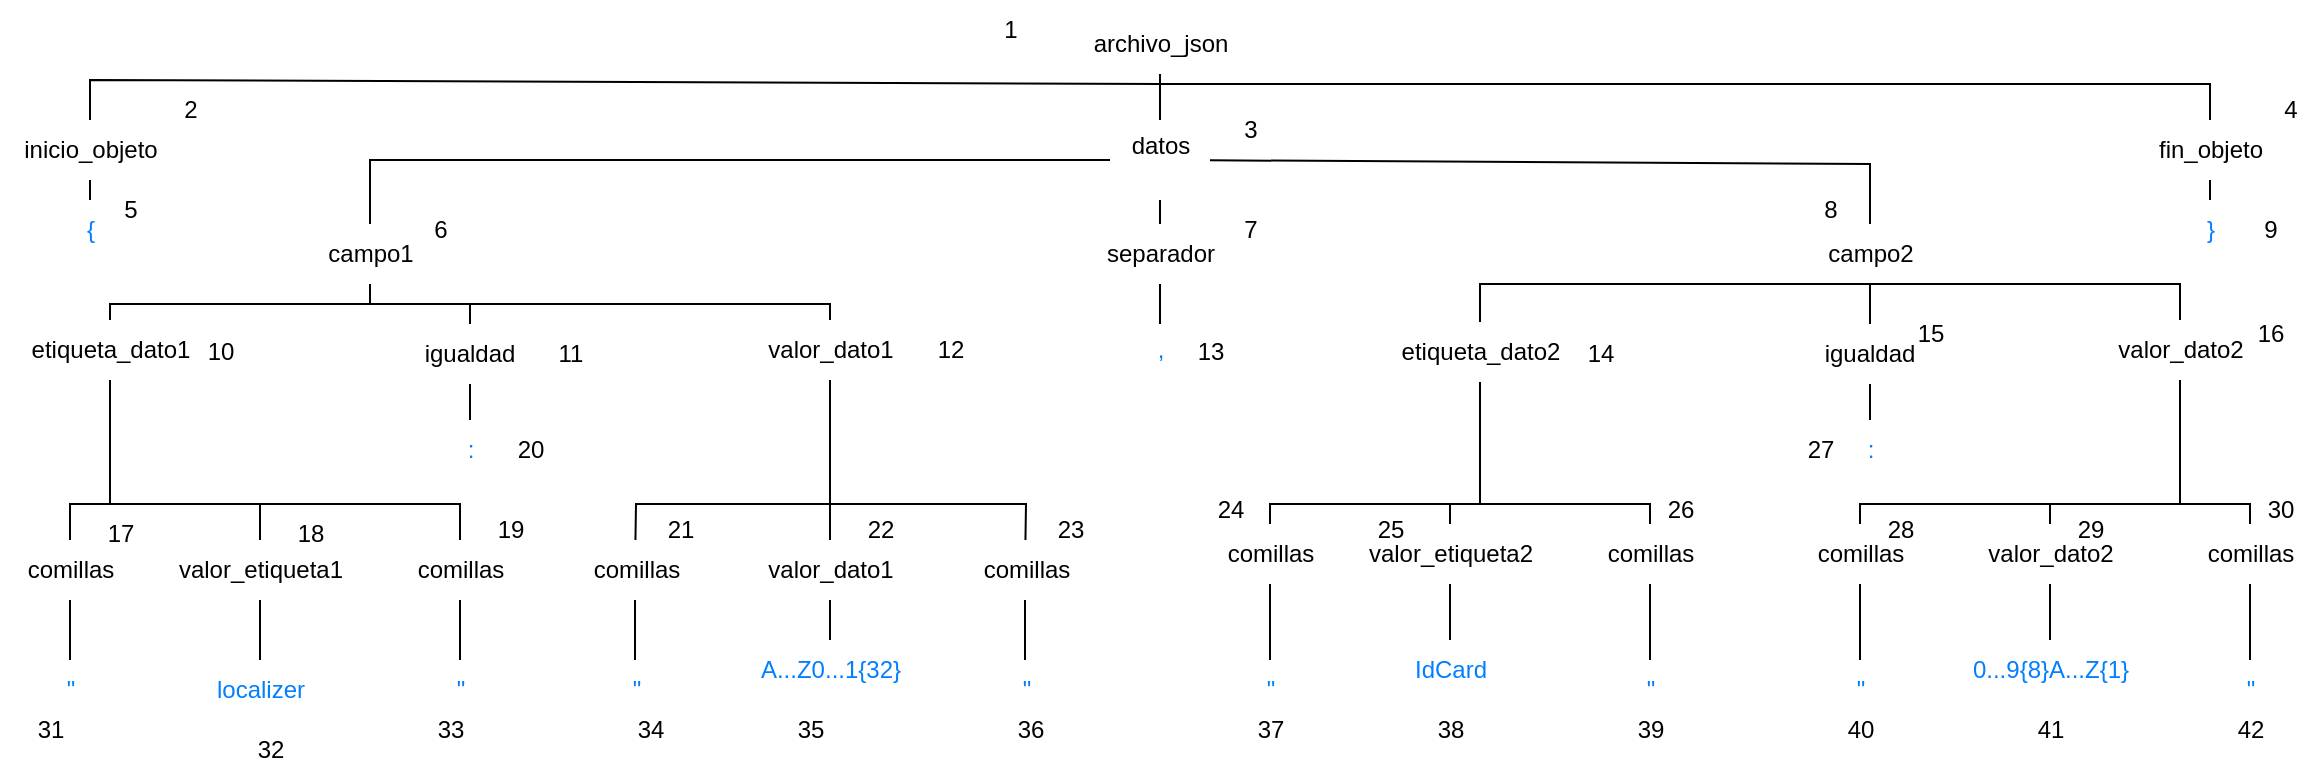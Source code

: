 <mxfile version="24.2.1" type="device">
  <diagram id="lB_gaPHrdzuzTB2c2gHm" name="Página-1">
    <mxGraphModel dx="1301" dy="571" grid="1" gridSize="10" guides="1" tooltips="1" connect="1" arrows="1" fold="1" page="1" pageScale="1" pageWidth="1169" pageHeight="827" math="0" shadow="0">
      <root>
        <mxCell id="0" />
        <mxCell id="1" parent="0" />
        <mxCell id="q-Jmz6Y3Csw-cmWrr6Wz-1" value="&lt;div&gt;archivo_json&lt;/div&gt;" style="text;html=1;align=center;verticalAlign=middle;resizable=0;points=[];autosize=1;strokeColor=none;fillColor=none;" parent="1" vertex="1">
          <mxGeometry x="540" y="25" width="90" height="30" as="geometry" />
        </mxCell>
        <mxCell id="q-Jmz6Y3Csw-cmWrr6Wz-2" value="inicio_objeto" style="text;html=1;align=center;verticalAlign=middle;resizable=0;points=[];autosize=1;strokeColor=none;fillColor=none;" parent="1" vertex="1">
          <mxGeometry x="5" y="78" width="90" height="30" as="geometry" />
        </mxCell>
        <mxCell id="q-Jmz6Y3Csw-cmWrr6Wz-3" value="datos&lt;div&gt;&lt;br/&gt;&lt;/div&gt;" style="text;html=1;align=center;verticalAlign=middle;resizable=0;points=[];autosize=1;strokeColor=none;fillColor=none;" parent="1" vertex="1">
          <mxGeometry x="560" y="78" width="50" height="40" as="geometry" />
        </mxCell>
        <mxCell id="q-Jmz6Y3Csw-cmWrr6Wz-4" value="fin_objeto" style="text;html=1;align=center;verticalAlign=middle;resizable=0;points=[];autosize=1;strokeColor=none;fillColor=none;" parent="1" vertex="1">
          <mxGeometry x="1070" y="78" width="80" height="30" as="geometry" />
        </mxCell>
        <mxCell id="q-Jmz6Y3Csw-cmWrr6Wz-5" value="" style="endArrow=none;html=1;rounded=0;" parent="1" source="q-Jmz6Y3Csw-cmWrr6Wz-1" target="q-Jmz6Y3Csw-cmWrr6Wz-2" edge="1">
          <mxGeometry width="50" height="50" relative="1" as="geometry">
            <mxPoint x="390" y="350" as="sourcePoint" />
            <mxPoint x="440" y="300" as="targetPoint" />
            <Array as="points">
              <mxPoint x="585" y="60" />
              <mxPoint x="50" y="58" />
            </Array>
          </mxGeometry>
        </mxCell>
        <mxCell id="q-Jmz6Y3Csw-cmWrr6Wz-6" value="" style="endArrow=none;html=1;rounded=0;" parent="1" source="q-Jmz6Y3Csw-cmWrr6Wz-3" target="q-Jmz6Y3Csw-cmWrr6Wz-1" edge="1">
          <mxGeometry width="50" height="50" relative="1" as="geometry">
            <mxPoint x="390" y="350" as="sourcePoint" />
            <mxPoint x="440" y="300" as="targetPoint" />
          </mxGeometry>
        </mxCell>
        <mxCell id="q-Jmz6Y3Csw-cmWrr6Wz-7" value="" style="endArrow=none;html=1;rounded=0;" parent="1" source="q-Jmz6Y3Csw-cmWrr6Wz-1" target="q-Jmz6Y3Csw-cmWrr6Wz-4" edge="1">
          <mxGeometry width="50" height="50" relative="1" as="geometry">
            <mxPoint x="390" y="350" as="sourcePoint" />
            <mxPoint x="440" y="300" as="targetPoint" />
            <Array as="points">
              <mxPoint x="585" y="60" />
              <mxPoint x="1110" y="60" />
            </Array>
          </mxGeometry>
        </mxCell>
        <mxCell id="q-Jmz6Y3Csw-cmWrr6Wz-8" value="&lt;font color=&quot;#007fff&quot;&gt;{&lt;/font&gt;" style="text;html=1;align=center;verticalAlign=middle;resizable=0;points=[];autosize=1;strokeColor=none;fillColor=none;" parent="1" vertex="1">
          <mxGeometry x="35" y="118" width="30" height="30" as="geometry" />
        </mxCell>
        <mxCell id="q-Jmz6Y3Csw-cmWrr6Wz-9" value="&lt;font color=&quot;#007fff&quot;&gt;}&lt;/font&gt;" style="text;html=1;align=center;verticalAlign=middle;resizable=0;points=[];autosize=1;strokeColor=none;fillColor=none;" parent="1" vertex="1">
          <mxGeometry x="1095" y="118" width="30" height="30" as="geometry" />
        </mxCell>
        <mxCell id="q-Jmz6Y3Csw-cmWrr6Wz-10" value="" style="endArrow=none;html=1;rounded=0;" parent="1" source="q-Jmz6Y3Csw-cmWrr6Wz-2" target="q-Jmz6Y3Csw-cmWrr6Wz-8" edge="1">
          <mxGeometry width="50" height="50" relative="1" as="geometry">
            <mxPoint x="390" y="350" as="sourcePoint" />
            <mxPoint x="440" y="300" as="targetPoint" />
          </mxGeometry>
        </mxCell>
        <mxCell id="q-Jmz6Y3Csw-cmWrr6Wz-11" value="" style="endArrow=none;html=1;rounded=0;" parent="1" source="q-Jmz6Y3Csw-cmWrr6Wz-9" target="q-Jmz6Y3Csw-cmWrr6Wz-4" edge="1">
          <mxGeometry width="50" height="50" relative="1" as="geometry">
            <mxPoint x="390" y="350" as="sourcePoint" />
            <mxPoint x="440" y="300" as="targetPoint" />
          </mxGeometry>
        </mxCell>
        <mxCell id="q-Jmz6Y3Csw-cmWrr6Wz-12" value="separador" style="text;html=1;align=center;verticalAlign=middle;resizable=0;points=[];autosize=1;strokeColor=none;fillColor=none;" parent="1" vertex="1">
          <mxGeometry x="545" y="130" width="80" height="30" as="geometry" />
        </mxCell>
        <mxCell id="q-Jmz6Y3Csw-cmWrr6Wz-13" value="campo2" style="text;html=1;align=center;verticalAlign=middle;resizable=0;points=[];autosize=1;strokeColor=none;fillColor=none;" parent="1" vertex="1">
          <mxGeometry x="905" y="130" width="70" height="30" as="geometry" />
        </mxCell>
        <mxCell id="q-Jmz6Y3Csw-cmWrr6Wz-14" value="campo1" style="text;html=1;align=center;verticalAlign=middle;resizable=0;points=[];autosize=1;strokeColor=none;fillColor=none;" parent="1" vertex="1">
          <mxGeometry x="155" y="130" width="70" height="30" as="geometry" />
        </mxCell>
        <mxCell id="q-Jmz6Y3Csw-cmWrr6Wz-15" value="" style="endArrow=none;html=1;rounded=0;" parent="1" source="q-Jmz6Y3Csw-cmWrr6Wz-14" target="q-Jmz6Y3Csw-cmWrr6Wz-3" edge="1">
          <mxGeometry width="50" height="50" relative="1" as="geometry">
            <mxPoint x="390" y="350" as="sourcePoint" />
            <mxPoint x="440" y="300" as="targetPoint" />
            <Array as="points">
              <mxPoint x="190" y="98" />
            </Array>
          </mxGeometry>
        </mxCell>
        <mxCell id="q-Jmz6Y3Csw-cmWrr6Wz-16" value="" style="endArrow=none;html=1;rounded=0;" parent="1" source="q-Jmz6Y3Csw-cmWrr6Wz-3" target="q-Jmz6Y3Csw-cmWrr6Wz-13" edge="1">
          <mxGeometry width="50" height="50" relative="1" as="geometry">
            <mxPoint x="390" y="350" as="sourcePoint" />
            <mxPoint x="440" y="300" as="targetPoint" />
            <Array as="points">
              <mxPoint x="940" y="100" />
            </Array>
          </mxGeometry>
        </mxCell>
        <mxCell id="q-Jmz6Y3Csw-cmWrr6Wz-17" value="" style="endArrow=none;html=1;rounded=0;" parent="1" source="q-Jmz6Y3Csw-cmWrr6Wz-12" target="q-Jmz6Y3Csw-cmWrr6Wz-3" edge="1">
          <mxGeometry width="50" height="50" relative="1" as="geometry">
            <mxPoint x="390" y="350" as="sourcePoint" />
            <mxPoint x="440" y="300" as="targetPoint" />
          </mxGeometry>
        </mxCell>
        <mxCell id="q-Jmz6Y3Csw-cmWrr6Wz-19" value="&lt;font color=&quot;#007fff&quot;&gt;,&lt;/font&gt;&lt;div&gt;&lt;br&gt;&lt;/div&gt;" style="text;html=1;align=center;verticalAlign=middle;resizable=0;points=[];autosize=1;strokeColor=none;fillColor=none;" parent="1" vertex="1">
          <mxGeometry x="570" y="180" width="30" height="40" as="geometry" />
        </mxCell>
        <mxCell id="q-Jmz6Y3Csw-cmWrr6Wz-21" value="etiqueta_dato1" style="text;html=1;align=center;verticalAlign=middle;resizable=0;points=[];autosize=1;strokeColor=none;fillColor=none;" parent="1" vertex="1">
          <mxGeometry x="10" y="178" width="100" height="30" as="geometry" />
        </mxCell>
        <mxCell id="q-Jmz6Y3Csw-cmWrr6Wz-22" value="valor_dato1" style="text;html=1;align=center;verticalAlign=middle;resizable=0;points=[];autosize=1;strokeColor=none;fillColor=none;" parent="1" vertex="1">
          <mxGeometry x="375" y="178" width="90" height="30" as="geometry" />
        </mxCell>
        <mxCell id="q-Jmz6Y3Csw-cmWrr6Wz-23" value="igualdad" style="text;strokeColor=none;align=center;fillColor=none;html=1;verticalAlign=middle;whiteSpace=wrap;rounded=0;" parent="1" vertex="1">
          <mxGeometry x="210" y="180" width="60" height="30" as="geometry" />
        </mxCell>
        <mxCell id="q-Jmz6Y3Csw-cmWrr6Wz-24" value="etiqueta_dato2" style="text;html=1;align=center;verticalAlign=middle;resizable=0;points=[];autosize=1;strokeColor=none;fillColor=none;" parent="1" vertex="1">
          <mxGeometry x="695" y="179" width="100" height="30" as="geometry" />
        </mxCell>
        <mxCell id="q-Jmz6Y3Csw-cmWrr6Wz-25" value="valor_dato2" style="text;html=1;align=center;verticalAlign=middle;resizable=0;points=[];autosize=1;strokeColor=none;fillColor=none;" parent="1" vertex="1">
          <mxGeometry x="1050" y="178" width="90" height="30" as="geometry" />
        </mxCell>
        <mxCell id="q-Jmz6Y3Csw-cmWrr6Wz-26" value="igualdad" style="text;strokeColor=none;align=center;fillColor=none;html=1;verticalAlign=middle;whiteSpace=wrap;rounded=0;" parent="1" vertex="1">
          <mxGeometry x="910" y="180" width="60" height="30" as="geometry" />
        </mxCell>
        <mxCell id="q-Jmz6Y3Csw-cmWrr6Wz-30" value="" style="endArrow=none;html=1;rounded=0;" parent="1" source="q-Jmz6Y3Csw-cmWrr6Wz-24" target="q-Jmz6Y3Csw-cmWrr6Wz-13" edge="1">
          <mxGeometry width="50" height="50" relative="1" as="geometry">
            <mxPoint x="390" y="350" as="sourcePoint" />
            <mxPoint x="440" y="300" as="targetPoint" />
            <Array as="points">
              <mxPoint x="745" y="160" />
              <mxPoint x="940" y="160" />
            </Array>
          </mxGeometry>
        </mxCell>
        <mxCell id="q-Jmz6Y3Csw-cmWrr6Wz-31" value="" style="endArrow=none;html=1;rounded=0;" parent="1" source="q-Jmz6Y3Csw-cmWrr6Wz-21" target="q-Jmz6Y3Csw-cmWrr6Wz-14" edge="1">
          <mxGeometry width="50" height="50" relative="1" as="geometry">
            <mxPoint x="390" y="350" as="sourcePoint" />
            <mxPoint x="440" y="300" as="targetPoint" />
            <Array as="points">
              <mxPoint x="60" y="170" />
              <mxPoint x="190" y="170" />
            </Array>
          </mxGeometry>
        </mxCell>
        <mxCell id="q-Jmz6Y3Csw-cmWrr6Wz-32" value="" style="endArrow=none;html=1;rounded=0;" parent="1" source="q-Jmz6Y3Csw-cmWrr6Wz-23" target="q-Jmz6Y3Csw-cmWrr6Wz-14" edge="1">
          <mxGeometry width="50" height="50" relative="1" as="geometry">
            <mxPoint x="390" y="350" as="sourcePoint" />
            <mxPoint x="440" y="300" as="targetPoint" />
            <Array as="points">
              <mxPoint x="240" y="170" />
              <mxPoint x="190" y="170" />
            </Array>
          </mxGeometry>
        </mxCell>
        <mxCell id="q-Jmz6Y3Csw-cmWrr6Wz-33" value="" style="endArrow=none;html=1;rounded=0;" parent="1" source="q-Jmz6Y3Csw-cmWrr6Wz-22" target="q-Jmz6Y3Csw-cmWrr6Wz-14" edge="1">
          <mxGeometry width="50" height="50" relative="1" as="geometry">
            <mxPoint x="390" y="350" as="sourcePoint" />
            <mxPoint x="440" y="300" as="targetPoint" />
            <Array as="points">
              <mxPoint x="420" y="170" />
              <mxPoint x="190" y="170" />
            </Array>
          </mxGeometry>
        </mxCell>
        <mxCell id="q-Jmz6Y3Csw-cmWrr6Wz-34" value="" style="endArrow=none;html=1;rounded=0;" parent="1" source="q-Jmz6Y3Csw-cmWrr6Wz-26" target="q-Jmz6Y3Csw-cmWrr6Wz-13" edge="1">
          <mxGeometry width="50" height="50" relative="1" as="geometry">
            <mxPoint x="390" y="350" as="sourcePoint" />
            <mxPoint x="440" y="300" as="targetPoint" />
            <Array as="points">
              <mxPoint x="940" y="170" />
            </Array>
          </mxGeometry>
        </mxCell>
        <mxCell id="q-Jmz6Y3Csw-cmWrr6Wz-35" value="" style="endArrow=none;html=1;rounded=0;" parent="1" source="q-Jmz6Y3Csw-cmWrr6Wz-25" target="q-Jmz6Y3Csw-cmWrr6Wz-13" edge="1">
          <mxGeometry width="50" height="50" relative="1" as="geometry">
            <mxPoint x="390" y="350" as="sourcePoint" />
            <mxPoint x="440" y="300" as="targetPoint" />
            <Array as="points">
              <mxPoint x="1095" y="160" />
              <mxPoint x="940" y="160" />
            </Array>
          </mxGeometry>
        </mxCell>
        <mxCell id="q-Jmz6Y3Csw-cmWrr6Wz-36" value="" style="endArrow=none;html=1;rounded=0;" parent="1" source="q-Jmz6Y3Csw-cmWrr6Wz-19" target="q-Jmz6Y3Csw-cmWrr6Wz-12" edge="1">
          <mxGeometry width="50" height="50" relative="1" as="geometry">
            <mxPoint x="390" y="350" as="sourcePoint" />
            <mxPoint x="440" y="300" as="targetPoint" />
          </mxGeometry>
        </mxCell>
        <mxCell id="q-Jmz6Y3Csw-cmWrr6Wz-37" value="&lt;font color=&quot;#007fff&quot;&gt;:&lt;/font&gt;" style="text;html=1;align=center;verticalAlign=middle;resizable=0;points=[];autosize=1;strokeColor=none;fillColor=none;" parent="1" vertex="1">
          <mxGeometry x="225" y="228" width="30" height="30" as="geometry" />
        </mxCell>
        <mxCell id="q-Jmz6Y3Csw-cmWrr6Wz-38" value="&lt;font color=&quot;#007fff&quot;&gt;:&lt;/font&gt;" style="text;html=1;align=center;verticalAlign=middle;resizable=0;points=[];autosize=1;strokeColor=none;fillColor=none;" parent="1" vertex="1">
          <mxGeometry x="925" y="228" width="30" height="30" as="geometry" />
        </mxCell>
        <mxCell id="q-Jmz6Y3Csw-cmWrr6Wz-39" value="" style="endArrow=none;html=1;rounded=0;" parent="1" source="q-Jmz6Y3Csw-cmWrr6Wz-37" target="q-Jmz6Y3Csw-cmWrr6Wz-23" edge="1">
          <mxGeometry width="50" height="50" relative="1" as="geometry">
            <mxPoint x="390" y="350" as="sourcePoint" />
            <mxPoint x="440" y="300" as="targetPoint" />
          </mxGeometry>
        </mxCell>
        <mxCell id="q-Jmz6Y3Csw-cmWrr6Wz-40" value="" style="endArrow=none;html=1;rounded=0;" parent="1" source="q-Jmz6Y3Csw-cmWrr6Wz-38" target="q-Jmz6Y3Csw-cmWrr6Wz-26" edge="1">
          <mxGeometry width="50" height="50" relative="1" as="geometry">
            <mxPoint x="390" y="350" as="sourcePoint" />
            <mxPoint x="440" y="300" as="targetPoint" />
          </mxGeometry>
        </mxCell>
        <mxCell id="q-Jmz6Y3Csw-cmWrr6Wz-41" value="comillas" style="text;html=1;align=center;verticalAlign=middle;resizable=0;points=[];autosize=1;strokeColor=none;fillColor=none;" parent="1" vertex="1">
          <mxGeometry x="5" y="288" width="70" height="30" as="geometry" />
        </mxCell>
        <mxCell id="q-Jmz6Y3Csw-cmWrr6Wz-42" value="valor_etiqueta1" style="text;html=1;align=center;verticalAlign=middle;resizable=0;points=[];autosize=1;strokeColor=none;fillColor=none;" parent="1" vertex="1">
          <mxGeometry x="80" y="288" width="110" height="30" as="geometry" />
        </mxCell>
        <mxCell id="q-Jmz6Y3Csw-cmWrr6Wz-43" value="comillas" style="text;html=1;align=center;verticalAlign=middle;resizable=0;points=[];autosize=1;strokeColor=none;fillColor=none;" parent="1" vertex="1">
          <mxGeometry x="200" y="288" width="70" height="30" as="geometry" />
        </mxCell>
        <mxCell id="q-Jmz6Y3Csw-cmWrr6Wz-47" value="comillas" style="text;html=1;align=center;verticalAlign=middle;resizable=0;points=[];autosize=1;strokeColor=none;fillColor=none;" parent="1" vertex="1">
          <mxGeometry x="287.5" y="288" width="70" height="30" as="geometry" />
        </mxCell>
        <mxCell id="q-Jmz6Y3Csw-cmWrr6Wz-48" value="valor_dato1" style="text;html=1;align=center;verticalAlign=middle;resizable=0;points=[];autosize=1;strokeColor=none;fillColor=none;" parent="1" vertex="1">
          <mxGeometry x="375" y="288" width="90" height="30" as="geometry" />
        </mxCell>
        <mxCell id="q-Jmz6Y3Csw-cmWrr6Wz-49" value="comillas" style="text;html=1;align=center;verticalAlign=middle;resizable=0;points=[];autosize=1;strokeColor=none;fillColor=none;" parent="1" vertex="1">
          <mxGeometry x="482.5" y="288" width="70" height="30" as="geometry" />
        </mxCell>
        <mxCell id="q-Jmz6Y3Csw-cmWrr6Wz-50" value="comillas" style="text;html=1;align=center;verticalAlign=middle;resizable=0;points=[];autosize=1;strokeColor=none;fillColor=none;" parent="1" vertex="1">
          <mxGeometry x="605" y="280" width="70" height="30" as="geometry" />
        </mxCell>
        <mxCell id="q-Jmz6Y3Csw-cmWrr6Wz-51" value="valor_etiqueta2" style="text;html=1;align=center;verticalAlign=middle;resizable=0;points=[];autosize=1;strokeColor=none;fillColor=none;" parent="1" vertex="1">
          <mxGeometry x="675" y="280" width="110" height="30" as="geometry" />
        </mxCell>
        <mxCell id="q-Jmz6Y3Csw-cmWrr6Wz-52" value="comillas" style="text;html=1;align=center;verticalAlign=middle;resizable=0;points=[];autosize=1;strokeColor=none;fillColor=none;" parent="1" vertex="1">
          <mxGeometry x="795" y="280" width="70" height="30" as="geometry" />
        </mxCell>
        <mxCell id="q-Jmz6Y3Csw-cmWrr6Wz-53" value="comillas" style="text;html=1;align=center;verticalAlign=middle;resizable=0;points=[];autosize=1;strokeColor=none;fillColor=none;" parent="1" vertex="1">
          <mxGeometry x="900" y="280" width="70" height="30" as="geometry" />
        </mxCell>
        <mxCell id="q-Jmz6Y3Csw-cmWrr6Wz-54" value="valor_dato2" style="text;html=1;align=center;verticalAlign=middle;resizable=0;points=[];autosize=1;strokeColor=none;fillColor=none;" parent="1" vertex="1">
          <mxGeometry x="985" y="280" width="90" height="30" as="geometry" />
        </mxCell>
        <mxCell id="q-Jmz6Y3Csw-cmWrr6Wz-55" value="comillas" style="text;html=1;align=center;verticalAlign=middle;resizable=0;points=[];autosize=1;strokeColor=none;fillColor=none;" parent="1" vertex="1">
          <mxGeometry x="1095" y="280" width="70" height="30" as="geometry" />
        </mxCell>
        <mxCell id="q-Jmz6Y3Csw-cmWrr6Wz-56" value="" style="endArrow=none;html=1;rounded=0;" parent="1" source="q-Jmz6Y3Csw-cmWrr6Wz-21" target="q-Jmz6Y3Csw-cmWrr6Wz-41" edge="1">
          <mxGeometry width="50" height="50" relative="1" as="geometry">
            <mxPoint x="390" y="350" as="sourcePoint" />
            <mxPoint x="440" y="300" as="targetPoint" />
            <Array as="points">
              <mxPoint x="60" y="270" />
              <mxPoint x="40" y="270" />
            </Array>
          </mxGeometry>
        </mxCell>
        <mxCell id="q-Jmz6Y3Csw-cmWrr6Wz-58" value="" style="endArrow=none;html=1;rounded=0;" parent="1" source="q-Jmz6Y3Csw-cmWrr6Wz-21" target="q-Jmz6Y3Csw-cmWrr6Wz-42" edge="1">
          <mxGeometry width="50" height="50" relative="1" as="geometry">
            <mxPoint x="390" y="350" as="sourcePoint" />
            <mxPoint x="440" y="300" as="targetPoint" />
            <Array as="points">
              <mxPoint x="60" y="270" />
              <mxPoint x="135" y="270" />
            </Array>
          </mxGeometry>
        </mxCell>
        <mxCell id="q-Jmz6Y3Csw-cmWrr6Wz-59" value="" style="endArrow=none;html=1;rounded=0;" parent="1" source="q-Jmz6Y3Csw-cmWrr6Wz-21" target="q-Jmz6Y3Csw-cmWrr6Wz-43" edge="1">
          <mxGeometry width="50" height="50" relative="1" as="geometry">
            <mxPoint x="390" y="350" as="sourcePoint" />
            <mxPoint x="440" y="300" as="targetPoint" />
            <Array as="points">
              <mxPoint x="60" y="270" />
              <mxPoint x="235" y="270" />
            </Array>
          </mxGeometry>
        </mxCell>
        <mxCell id="q-Jmz6Y3Csw-cmWrr6Wz-60" value="" style="endArrow=none;html=1;rounded=0;" parent="1" source="q-Jmz6Y3Csw-cmWrr6Wz-22" target="q-Jmz6Y3Csw-cmWrr6Wz-47" edge="1">
          <mxGeometry width="50" height="50" relative="1" as="geometry">
            <mxPoint x="390" y="350" as="sourcePoint" />
            <mxPoint x="440" y="300" as="targetPoint" />
            <Array as="points">
              <mxPoint x="420" y="270" />
              <mxPoint x="323" y="270" />
            </Array>
          </mxGeometry>
        </mxCell>
        <mxCell id="q-Jmz6Y3Csw-cmWrr6Wz-61" value="" style="endArrow=none;html=1;rounded=0;" parent="1" source="q-Jmz6Y3Csw-cmWrr6Wz-22" target="q-Jmz6Y3Csw-cmWrr6Wz-48" edge="1">
          <mxGeometry width="50" height="50" relative="1" as="geometry">
            <mxPoint x="390" y="350" as="sourcePoint" />
            <mxPoint x="440" y="300" as="targetPoint" />
            <Array as="points">
              <mxPoint x="420" y="270" />
            </Array>
          </mxGeometry>
        </mxCell>
        <mxCell id="q-Jmz6Y3Csw-cmWrr6Wz-62" value="" style="endArrow=none;html=1;rounded=0;" parent="1" source="q-Jmz6Y3Csw-cmWrr6Wz-49" target="q-Jmz6Y3Csw-cmWrr6Wz-22" edge="1">
          <mxGeometry width="50" height="50" relative="1" as="geometry">
            <mxPoint x="390" y="350" as="sourcePoint" />
            <mxPoint x="440" y="300" as="targetPoint" />
            <Array as="points">
              <mxPoint x="518" y="270" />
              <mxPoint x="420" y="270" />
            </Array>
          </mxGeometry>
        </mxCell>
        <mxCell id="q-Jmz6Y3Csw-cmWrr6Wz-63" value="" style="endArrow=none;html=1;rounded=0;" parent="1" source="q-Jmz6Y3Csw-cmWrr6Wz-24" target="q-Jmz6Y3Csw-cmWrr6Wz-50" edge="1">
          <mxGeometry width="50" height="50" relative="1" as="geometry">
            <mxPoint x="390" y="350" as="sourcePoint" />
            <mxPoint x="440" y="300" as="targetPoint" />
            <Array as="points">
              <mxPoint x="745" y="270" />
              <mxPoint x="640" y="270" />
            </Array>
          </mxGeometry>
        </mxCell>
        <mxCell id="q-Jmz6Y3Csw-cmWrr6Wz-64" value="" style="endArrow=none;html=1;rounded=0;" parent="1" source="q-Jmz6Y3Csw-cmWrr6Wz-51" target="q-Jmz6Y3Csw-cmWrr6Wz-24" edge="1">
          <mxGeometry width="50" height="50" relative="1" as="geometry">
            <mxPoint x="540" y="290" as="sourcePoint" />
            <mxPoint x="590" y="240" as="targetPoint" />
            <Array as="points">
              <mxPoint x="730" y="270" />
              <mxPoint x="745" y="270" />
            </Array>
          </mxGeometry>
        </mxCell>
        <mxCell id="q-Jmz6Y3Csw-cmWrr6Wz-65" value="" style="endArrow=none;html=1;rounded=0;" parent="1" source="q-Jmz6Y3Csw-cmWrr6Wz-24" target="q-Jmz6Y3Csw-cmWrr6Wz-52" edge="1">
          <mxGeometry width="50" height="50" relative="1" as="geometry">
            <mxPoint x="840" y="290" as="sourcePoint" />
            <mxPoint x="890" y="240" as="targetPoint" />
            <Array as="points">
              <mxPoint x="745" y="270" />
              <mxPoint x="830" y="270" />
            </Array>
          </mxGeometry>
        </mxCell>
        <mxCell id="q-Jmz6Y3Csw-cmWrr6Wz-66" value="" style="endArrow=none;html=1;rounded=0;" parent="1" source="q-Jmz6Y3Csw-cmWrr6Wz-55" target="q-Jmz6Y3Csw-cmWrr6Wz-25" edge="1">
          <mxGeometry width="50" height="50" relative="1" as="geometry">
            <mxPoint x="840" y="290" as="sourcePoint" />
            <mxPoint x="890" y="240" as="targetPoint" />
            <Array as="points">
              <mxPoint x="1130" y="270" />
              <mxPoint x="1095" y="270" />
            </Array>
          </mxGeometry>
        </mxCell>
        <mxCell id="q-Jmz6Y3Csw-cmWrr6Wz-67" value="" style="endArrow=none;html=1;rounded=0;" parent="1" source="q-Jmz6Y3Csw-cmWrr6Wz-53" target="q-Jmz6Y3Csw-cmWrr6Wz-25" edge="1">
          <mxGeometry width="50" height="50" relative="1" as="geometry">
            <mxPoint x="840" y="290" as="sourcePoint" />
            <mxPoint x="890" y="240" as="targetPoint" />
            <Array as="points">
              <mxPoint x="935" y="270" />
              <mxPoint x="1095" y="270" />
            </Array>
          </mxGeometry>
        </mxCell>
        <mxCell id="q-Jmz6Y3Csw-cmWrr6Wz-68" value="" style="endArrow=none;html=1;rounded=0;" parent="1" source="q-Jmz6Y3Csw-cmWrr6Wz-54" target="q-Jmz6Y3Csw-cmWrr6Wz-25" edge="1">
          <mxGeometry width="50" height="50" relative="1" as="geometry">
            <mxPoint x="840" y="290" as="sourcePoint" />
            <mxPoint x="890" y="240" as="targetPoint" />
            <Array as="points">
              <mxPoint x="1030" y="270" />
              <mxPoint x="1095" y="270" />
            </Array>
          </mxGeometry>
        </mxCell>
        <mxCell id="q-Jmz6Y3Csw-cmWrr6Wz-69" value="&lt;font color=&quot;#007fff&quot;&gt;&quot;&lt;/font&gt;" style="text;html=1;align=center;verticalAlign=middle;resizable=0;points=[];autosize=1;strokeColor=none;fillColor=none;" parent="1" vertex="1">
          <mxGeometry x="25" y="348" width="30" height="30" as="geometry" />
        </mxCell>
        <mxCell id="q-Jmz6Y3Csw-cmWrr6Wz-70" value="&lt;font color=&quot;#007fff&quot;&gt;localizer&lt;/font&gt;" style="text;html=1;align=center;verticalAlign=middle;resizable=0;points=[];autosize=1;strokeColor=none;fillColor=none;" parent="1" vertex="1">
          <mxGeometry x="100" y="348" width="70" height="30" as="geometry" />
        </mxCell>
        <mxCell id="q-Jmz6Y3Csw-cmWrr6Wz-71" value="&lt;font color=&quot;#007fff&quot;&gt;&quot;&lt;/font&gt;" style="text;html=1;align=center;verticalAlign=middle;resizable=0;points=[];autosize=1;strokeColor=none;fillColor=none;" parent="1" vertex="1">
          <mxGeometry x="220" y="348" width="30" height="30" as="geometry" />
        </mxCell>
        <mxCell id="q-Jmz6Y3Csw-cmWrr6Wz-72" value="&lt;font color=&quot;#007fff&quot;&gt;&quot;&lt;/font&gt;" style="text;html=1;align=center;verticalAlign=middle;resizable=0;points=[];autosize=1;strokeColor=none;fillColor=none;" parent="1" vertex="1">
          <mxGeometry x="307.5" y="348" width="30" height="30" as="geometry" />
        </mxCell>
        <mxCell id="q-Jmz6Y3Csw-cmWrr6Wz-73" value="&lt;font color=&quot;#007fff&quot;&gt;A...Z0...1{32}&lt;/font&gt;" style="text;html=1;align=center;verticalAlign=middle;resizable=0;points=[];autosize=1;strokeColor=none;fillColor=none;" parent="1" vertex="1">
          <mxGeometry x="375" y="338" width="90" height="30" as="geometry" />
        </mxCell>
        <mxCell id="q-Jmz6Y3Csw-cmWrr6Wz-74" value="&lt;font color=&quot;#007fff&quot;&gt;&quot;&lt;/font&gt;" style="text;html=1;align=center;verticalAlign=middle;resizable=0;points=[];autosize=1;strokeColor=none;fillColor=none;" parent="1" vertex="1">
          <mxGeometry x="502.5" y="348" width="30" height="30" as="geometry" />
        </mxCell>
        <mxCell id="q-Jmz6Y3Csw-cmWrr6Wz-75" value="&lt;font color=&quot;#007fff&quot;&gt;&quot;&lt;/font&gt;" style="text;html=1;align=center;verticalAlign=middle;resizable=0;points=[];autosize=1;strokeColor=none;fillColor=none;" parent="1" vertex="1">
          <mxGeometry x="625" y="348" width="30" height="30" as="geometry" />
        </mxCell>
        <mxCell id="q-Jmz6Y3Csw-cmWrr6Wz-77" value="&lt;font color=&quot;#007fff&quot;&gt;IdCard&lt;/font&gt;" style="text;html=1;align=center;verticalAlign=middle;resizable=0;points=[];autosize=1;strokeColor=none;fillColor=none;" parent="1" vertex="1">
          <mxGeometry x="700" y="338" width="60" height="30" as="geometry" />
        </mxCell>
        <mxCell id="q-Jmz6Y3Csw-cmWrr6Wz-78" value="&lt;font color=&quot;#007fff&quot;&gt;&quot;&lt;/font&gt;" style="text;html=1;align=center;verticalAlign=middle;resizable=0;points=[];autosize=1;strokeColor=none;fillColor=none;" parent="1" vertex="1">
          <mxGeometry x="815" y="348" width="30" height="30" as="geometry" />
        </mxCell>
        <mxCell id="q-Jmz6Y3Csw-cmWrr6Wz-79" value="&lt;font color=&quot;#007fff&quot;&gt;&quot;&lt;/font&gt;" style="text;html=1;align=center;verticalAlign=middle;resizable=0;points=[];autosize=1;strokeColor=none;fillColor=none;" parent="1" vertex="1">
          <mxGeometry x="920" y="348" width="30" height="30" as="geometry" />
        </mxCell>
        <mxCell id="q-Jmz6Y3Csw-cmWrr6Wz-80" value="&lt;font color=&quot;#007fff&quot;&gt;&quot;&lt;/font&gt;" style="text;html=1;align=center;verticalAlign=middle;resizable=0;points=[];autosize=1;strokeColor=none;fillColor=none;" parent="1" vertex="1">
          <mxGeometry x="1115" y="348" width="30" height="30" as="geometry" />
        </mxCell>
        <mxCell id="q-Jmz6Y3Csw-cmWrr6Wz-81" value="&lt;font color=&quot;#007fff&quot;&gt;0...9{8}A...Z{1}&lt;/font&gt;" style="text;html=1;align=center;verticalAlign=middle;resizable=0;points=[];autosize=1;strokeColor=none;fillColor=none;" parent="1" vertex="1">
          <mxGeometry x="980" y="338" width="100" height="30" as="geometry" />
        </mxCell>
        <mxCell id="q-Jmz6Y3Csw-cmWrr6Wz-82" value="" style="endArrow=none;html=1;rounded=0;" parent="1" source="q-Jmz6Y3Csw-cmWrr6Wz-41" target="q-Jmz6Y3Csw-cmWrr6Wz-69" edge="1">
          <mxGeometry width="50" height="50" relative="1" as="geometry">
            <mxPoint x="40" y="290" as="sourcePoint" />
            <mxPoint x="90" y="240" as="targetPoint" />
          </mxGeometry>
        </mxCell>
        <mxCell id="q-Jmz6Y3Csw-cmWrr6Wz-83" value="" style="endArrow=none;html=1;rounded=0;" parent="1" source="q-Jmz6Y3Csw-cmWrr6Wz-42" target="q-Jmz6Y3Csw-cmWrr6Wz-70" edge="1">
          <mxGeometry width="50" height="50" relative="1" as="geometry">
            <mxPoint x="40" y="290" as="sourcePoint" />
            <mxPoint x="90" y="240" as="targetPoint" />
          </mxGeometry>
        </mxCell>
        <mxCell id="q-Jmz6Y3Csw-cmWrr6Wz-86" value="" style="endArrow=none;html=1;rounded=0;" parent="1" source="q-Jmz6Y3Csw-cmWrr6Wz-47" target="q-Jmz6Y3Csw-cmWrr6Wz-72" edge="1">
          <mxGeometry width="50" height="50" relative="1" as="geometry">
            <mxPoint x="360" y="290" as="sourcePoint" />
            <mxPoint x="410" y="240" as="targetPoint" />
          </mxGeometry>
        </mxCell>
        <mxCell id="q-Jmz6Y3Csw-cmWrr6Wz-87" value="" style="endArrow=none;html=1;rounded=0;" parent="1" source="q-Jmz6Y3Csw-cmWrr6Wz-43" target="q-Jmz6Y3Csw-cmWrr6Wz-71" edge="1">
          <mxGeometry width="50" height="50" relative="1" as="geometry">
            <mxPoint x="360" y="290" as="sourcePoint" />
            <mxPoint x="410" y="240" as="targetPoint" />
          </mxGeometry>
        </mxCell>
        <mxCell id="q-Jmz6Y3Csw-cmWrr6Wz-88" value="" style="endArrow=none;html=1;rounded=0;" parent="1" source="q-Jmz6Y3Csw-cmWrr6Wz-48" target="q-Jmz6Y3Csw-cmWrr6Wz-73" edge="1">
          <mxGeometry width="50" height="50" relative="1" as="geometry">
            <mxPoint x="360" y="290" as="sourcePoint" />
            <mxPoint x="410" y="240" as="targetPoint" />
          </mxGeometry>
        </mxCell>
        <mxCell id="q-Jmz6Y3Csw-cmWrr6Wz-89" value="" style="endArrow=none;html=1;rounded=0;" parent="1" source="q-Jmz6Y3Csw-cmWrr6Wz-49" target="q-Jmz6Y3Csw-cmWrr6Wz-74" edge="1">
          <mxGeometry width="50" height="50" relative="1" as="geometry">
            <mxPoint x="360" y="290" as="sourcePoint" />
            <mxPoint x="410" y="240" as="targetPoint" />
          </mxGeometry>
        </mxCell>
        <mxCell id="q-Jmz6Y3Csw-cmWrr6Wz-90" value="" style="endArrow=none;html=1;rounded=0;" parent="1" source="q-Jmz6Y3Csw-cmWrr6Wz-52" target="q-Jmz6Y3Csw-cmWrr6Wz-78" edge="1">
          <mxGeometry width="50" height="50" relative="1" as="geometry">
            <mxPoint x="800" y="290" as="sourcePoint" />
            <mxPoint x="850" y="240" as="targetPoint" />
          </mxGeometry>
        </mxCell>
        <mxCell id="q-Jmz6Y3Csw-cmWrr6Wz-91" value="" style="endArrow=none;html=1;rounded=0;" parent="1" source="q-Jmz6Y3Csw-cmWrr6Wz-51" target="q-Jmz6Y3Csw-cmWrr6Wz-77" edge="1">
          <mxGeometry width="50" height="50" relative="1" as="geometry">
            <mxPoint x="800" y="290" as="sourcePoint" />
            <mxPoint x="850" y="240" as="targetPoint" />
          </mxGeometry>
        </mxCell>
        <mxCell id="q-Jmz6Y3Csw-cmWrr6Wz-92" value="" style="endArrow=none;html=1;rounded=0;" parent="1" source="q-Jmz6Y3Csw-cmWrr6Wz-50" target="q-Jmz6Y3Csw-cmWrr6Wz-75" edge="1">
          <mxGeometry width="50" height="50" relative="1" as="geometry">
            <mxPoint x="800" y="290" as="sourcePoint" />
            <mxPoint x="850" y="240" as="targetPoint" />
          </mxGeometry>
        </mxCell>
        <mxCell id="q-Jmz6Y3Csw-cmWrr6Wz-93" value="" style="endArrow=none;html=1;rounded=0;" parent="1" source="q-Jmz6Y3Csw-cmWrr6Wz-53" target="q-Jmz6Y3Csw-cmWrr6Wz-79" edge="1">
          <mxGeometry width="50" height="50" relative="1" as="geometry">
            <mxPoint x="800" y="290" as="sourcePoint" />
            <mxPoint x="850" y="240" as="targetPoint" />
          </mxGeometry>
        </mxCell>
        <mxCell id="q-Jmz6Y3Csw-cmWrr6Wz-94" value="" style="endArrow=none;html=1;rounded=0;" parent="1" source="q-Jmz6Y3Csw-cmWrr6Wz-54" target="q-Jmz6Y3Csw-cmWrr6Wz-81" edge="1">
          <mxGeometry width="50" height="50" relative="1" as="geometry">
            <mxPoint x="800" y="290" as="sourcePoint" />
            <mxPoint x="850" y="240" as="targetPoint" />
          </mxGeometry>
        </mxCell>
        <mxCell id="q-Jmz6Y3Csw-cmWrr6Wz-95" value="" style="endArrow=none;html=1;rounded=0;" parent="1" source="q-Jmz6Y3Csw-cmWrr6Wz-55" target="q-Jmz6Y3Csw-cmWrr6Wz-80" edge="1">
          <mxGeometry width="50" height="50" relative="1" as="geometry">
            <mxPoint x="800" y="290" as="sourcePoint" />
            <mxPoint x="850" y="240" as="targetPoint" />
          </mxGeometry>
        </mxCell>
        <mxCell id="q-Jmz6Y3Csw-cmWrr6Wz-96" value="1" style="text;html=1;align=center;verticalAlign=middle;resizable=0;points=[];autosize=1;strokeColor=none;fillColor=none;" parent="1" vertex="1">
          <mxGeometry x="495" y="18" width="30" height="30" as="geometry" />
        </mxCell>
        <mxCell id="q-Jmz6Y3Csw-cmWrr6Wz-97" value="2" style="text;html=1;align=center;verticalAlign=middle;resizable=0;points=[];autosize=1;strokeColor=none;fillColor=none;" parent="1" vertex="1">
          <mxGeometry x="85" y="58" width="30" height="30" as="geometry" />
        </mxCell>
        <mxCell id="q-Jmz6Y3Csw-cmWrr6Wz-98" value="3" style="text;html=1;align=center;verticalAlign=middle;resizable=0;points=[];autosize=1;strokeColor=none;fillColor=none;" parent="1" vertex="1">
          <mxGeometry x="615" y="68" width="30" height="30" as="geometry" />
        </mxCell>
        <mxCell id="q-Jmz6Y3Csw-cmWrr6Wz-99" value="4" style="text;html=1;align=center;verticalAlign=middle;resizable=0;points=[];autosize=1;strokeColor=none;fillColor=none;" parent="1" vertex="1">
          <mxGeometry x="1135" y="58" width="30" height="30" as="geometry" />
        </mxCell>
        <mxCell id="q-Jmz6Y3Csw-cmWrr6Wz-100" value="5" style="text;html=1;align=center;verticalAlign=middle;resizable=0;points=[];autosize=1;strokeColor=none;fillColor=none;" parent="1" vertex="1">
          <mxGeometry x="55" y="108" width="30" height="30" as="geometry" />
        </mxCell>
        <mxCell id="q-Jmz6Y3Csw-cmWrr6Wz-101" value="6" style="text;html=1;align=center;verticalAlign=middle;resizable=0;points=[];autosize=1;strokeColor=none;fillColor=none;" parent="1" vertex="1">
          <mxGeometry x="210" y="118" width="30" height="30" as="geometry" />
        </mxCell>
        <mxCell id="q-Jmz6Y3Csw-cmWrr6Wz-102" value="7" style="text;html=1;align=center;verticalAlign=middle;resizable=0;points=[];autosize=1;strokeColor=none;fillColor=none;" parent="1" vertex="1">
          <mxGeometry x="615" y="118" width="30" height="30" as="geometry" />
        </mxCell>
        <mxCell id="q-Jmz6Y3Csw-cmWrr6Wz-103" value="8" style="text;html=1;align=center;verticalAlign=middle;resizable=0;points=[];autosize=1;strokeColor=none;fillColor=none;" parent="1" vertex="1">
          <mxGeometry x="905" y="108" width="30" height="30" as="geometry" />
        </mxCell>
        <mxCell id="q-Jmz6Y3Csw-cmWrr6Wz-104" value="9" style="text;html=1;align=center;verticalAlign=middle;resizable=0;points=[];autosize=1;strokeColor=none;fillColor=none;" parent="1" vertex="1">
          <mxGeometry x="1125" y="118" width="30" height="30" as="geometry" />
        </mxCell>
        <mxCell id="q-Jmz6Y3Csw-cmWrr6Wz-107" value="10" style="text;html=1;align=center;verticalAlign=middle;resizable=0;points=[];autosize=1;strokeColor=none;fillColor=none;" parent="1" vertex="1">
          <mxGeometry x="95" y="179" width="40" height="30" as="geometry" />
        </mxCell>
        <mxCell id="q-Jmz6Y3Csw-cmWrr6Wz-108" value="11" style="text;html=1;align=center;verticalAlign=middle;resizable=0;points=[];autosize=1;strokeColor=none;fillColor=none;" parent="1" vertex="1">
          <mxGeometry x="270" y="180" width="40" height="30" as="geometry" />
        </mxCell>
        <mxCell id="q-Jmz6Y3Csw-cmWrr6Wz-109" value="13" style="text;html=1;align=center;verticalAlign=middle;resizable=0;points=[];autosize=1;strokeColor=none;fillColor=none;" parent="1" vertex="1">
          <mxGeometry x="590" y="179" width="40" height="30" as="geometry" />
        </mxCell>
        <mxCell id="q-Jmz6Y3Csw-cmWrr6Wz-110" value="14" style="text;html=1;align=center;verticalAlign=middle;resizable=0;points=[];autosize=1;strokeColor=none;fillColor=none;" parent="1" vertex="1">
          <mxGeometry x="785" y="180" width="40" height="30" as="geometry" />
        </mxCell>
        <mxCell id="q-Jmz6Y3Csw-cmWrr6Wz-111" value="12" style="text;html=1;align=center;verticalAlign=middle;resizable=0;points=[];autosize=1;strokeColor=none;fillColor=none;" parent="1" vertex="1">
          <mxGeometry x="460" y="178" width="40" height="30" as="geometry" />
        </mxCell>
        <mxCell id="q-Jmz6Y3Csw-cmWrr6Wz-112" value="16" style="text;html=1;align=center;verticalAlign=middle;resizable=0;points=[];autosize=1;strokeColor=none;fillColor=none;" parent="1" vertex="1">
          <mxGeometry x="1120" y="170" width="40" height="30" as="geometry" />
        </mxCell>
        <mxCell id="q-Jmz6Y3Csw-cmWrr6Wz-113" value="15" style="text;html=1;align=center;verticalAlign=middle;resizable=0;points=[];autosize=1;strokeColor=none;fillColor=none;" parent="1" vertex="1">
          <mxGeometry x="950" y="170" width="40" height="30" as="geometry" />
        </mxCell>
        <mxCell id="q-Jmz6Y3Csw-cmWrr6Wz-114" value="17" style="text;html=1;align=center;verticalAlign=middle;resizable=0;points=[];autosize=1;strokeColor=none;fillColor=none;" parent="1" vertex="1">
          <mxGeometry x="45" y="270" width="40" height="30" as="geometry" />
        </mxCell>
        <mxCell id="q-Jmz6Y3Csw-cmWrr6Wz-115" value="18" style="text;html=1;align=center;verticalAlign=middle;resizable=0;points=[];autosize=1;strokeColor=none;fillColor=none;" parent="1" vertex="1">
          <mxGeometry x="140" y="270" width="40" height="30" as="geometry" />
        </mxCell>
        <mxCell id="q-Jmz6Y3Csw-cmWrr6Wz-116" value="19" style="text;html=1;align=center;verticalAlign=middle;resizable=0;points=[];autosize=1;strokeColor=none;fillColor=none;" parent="1" vertex="1">
          <mxGeometry x="240" y="268" width="40" height="30" as="geometry" />
        </mxCell>
        <mxCell id="q-Jmz6Y3Csw-cmWrr6Wz-117" value="20" style="text;html=1;align=center;verticalAlign=middle;resizable=0;points=[];autosize=1;strokeColor=none;fillColor=none;" parent="1" vertex="1">
          <mxGeometry x="250" y="228" width="40" height="30" as="geometry" />
        </mxCell>
        <mxCell id="q-Jmz6Y3Csw-cmWrr6Wz-118" value="21" style="text;html=1;align=center;verticalAlign=middle;resizable=0;points=[];autosize=1;strokeColor=none;fillColor=none;" parent="1" vertex="1">
          <mxGeometry x="325" y="268" width="40" height="30" as="geometry" />
        </mxCell>
        <mxCell id="q-Jmz6Y3Csw-cmWrr6Wz-119" value="22" style="text;html=1;align=center;verticalAlign=middle;resizable=0;points=[];autosize=1;strokeColor=none;fillColor=none;" parent="1" vertex="1">
          <mxGeometry x="425" y="268" width="40" height="30" as="geometry" />
        </mxCell>
        <mxCell id="q-Jmz6Y3Csw-cmWrr6Wz-120" value="23" style="text;html=1;align=center;verticalAlign=middle;resizable=0;points=[];autosize=1;strokeColor=none;fillColor=none;" parent="1" vertex="1">
          <mxGeometry x="520" y="268" width="40" height="30" as="geometry" />
        </mxCell>
        <mxCell id="q-Jmz6Y3Csw-cmWrr6Wz-121" value="24" style="text;html=1;align=center;verticalAlign=middle;resizable=0;points=[];autosize=1;strokeColor=none;fillColor=none;" parent="1" vertex="1">
          <mxGeometry x="600" y="258" width="40" height="30" as="geometry" />
        </mxCell>
        <mxCell id="q-Jmz6Y3Csw-cmWrr6Wz-122" value="25" style="text;html=1;align=center;verticalAlign=middle;resizable=0;points=[];autosize=1;strokeColor=none;fillColor=none;" parent="1" vertex="1">
          <mxGeometry x="680" y="268" width="40" height="30" as="geometry" />
        </mxCell>
        <mxCell id="q-Jmz6Y3Csw-cmWrr6Wz-123" value="26" style="text;html=1;align=center;verticalAlign=middle;resizable=0;points=[];autosize=1;strokeColor=none;fillColor=none;" parent="1" vertex="1">
          <mxGeometry x="825" y="258" width="40" height="30" as="geometry" />
        </mxCell>
        <mxCell id="q-Jmz6Y3Csw-cmWrr6Wz-124" value="27" style="text;html=1;align=center;verticalAlign=middle;resizable=0;points=[];autosize=1;strokeColor=none;fillColor=none;" parent="1" vertex="1">
          <mxGeometry x="895" y="228" width="40" height="30" as="geometry" />
        </mxCell>
        <mxCell id="q-Jmz6Y3Csw-cmWrr6Wz-125" value="28" style="text;html=1;align=center;verticalAlign=middle;resizable=0;points=[];autosize=1;strokeColor=none;fillColor=none;" parent="1" vertex="1">
          <mxGeometry x="935" y="268" width="40" height="30" as="geometry" />
        </mxCell>
        <mxCell id="q-Jmz6Y3Csw-cmWrr6Wz-126" value="29" style="text;html=1;align=center;verticalAlign=middle;resizable=0;points=[];autosize=1;strokeColor=none;fillColor=none;" parent="1" vertex="1">
          <mxGeometry x="1030" y="268" width="40" height="30" as="geometry" />
        </mxCell>
        <mxCell id="q-Jmz6Y3Csw-cmWrr6Wz-127" value="30" style="text;html=1;align=center;verticalAlign=middle;resizable=0;points=[];autosize=1;strokeColor=none;fillColor=none;" parent="1" vertex="1">
          <mxGeometry x="1125" y="258" width="40" height="30" as="geometry" />
        </mxCell>
        <mxCell id="q-Jmz6Y3Csw-cmWrr6Wz-128" value="31" style="text;html=1;align=center;verticalAlign=middle;resizable=0;points=[];autosize=1;strokeColor=none;fillColor=none;" parent="1" vertex="1">
          <mxGeometry x="10" y="368" width="40" height="30" as="geometry" />
        </mxCell>
        <mxCell id="q-Jmz6Y3Csw-cmWrr6Wz-129" value="32" style="text;html=1;align=center;verticalAlign=middle;resizable=0;points=[];autosize=1;strokeColor=none;fillColor=none;" parent="1" vertex="1">
          <mxGeometry x="120" y="378" width="40" height="30" as="geometry" />
        </mxCell>
        <mxCell id="q-Jmz6Y3Csw-cmWrr6Wz-130" value="33" style="text;html=1;align=center;verticalAlign=middle;resizable=0;points=[];autosize=1;strokeColor=none;fillColor=none;" parent="1" vertex="1">
          <mxGeometry x="210" y="368" width="40" height="30" as="geometry" />
        </mxCell>
        <mxCell id="q-Jmz6Y3Csw-cmWrr6Wz-131" value="34" style="text;html=1;align=center;verticalAlign=middle;resizable=0;points=[];autosize=1;strokeColor=none;fillColor=none;" parent="1" vertex="1">
          <mxGeometry x="310" y="368" width="40" height="30" as="geometry" />
        </mxCell>
        <mxCell id="q-Jmz6Y3Csw-cmWrr6Wz-132" value="35" style="text;html=1;align=center;verticalAlign=middle;resizable=0;points=[];autosize=1;strokeColor=none;fillColor=none;" parent="1" vertex="1">
          <mxGeometry x="390" y="368" width="40" height="30" as="geometry" />
        </mxCell>
        <mxCell id="q-Jmz6Y3Csw-cmWrr6Wz-133" value="36" style="text;html=1;align=center;verticalAlign=middle;resizable=0;points=[];autosize=1;strokeColor=none;fillColor=none;" parent="1" vertex="1">
          <mxGeometry x="500" y="368" width="40" height="30" as="geometry" />
        </mxCell>
        <mxCell id="q-Jmz6Y3Csw-cmWrr6Wz-134" value="37" style="text;html=1;align=center;verticalAlign=middle;resizable=0;points=[];autosize=1;strokeColor=none;fillColor=none;" parent="1" vertex="1">
          <mxGeometry x="620" y="368" width="40" height="30" as="geometry" />
        </mxCell>
        <mxCell id="q-Jmz6Y3Csw-cmWrr6Wz-135" value="38" style="text;html=1;align=center;verticalAlign=middle;resizable=0;points=[];autosize=1;strokeColor=none;fillColor=none;" parent="1" vertex="1">
          <mxGeometry x="710" y="368" width="40" height="30" as="geometry" />
        </mxCell>
        <mxCell id="q-Jmz6Y3Csw-cmWrr6Wz-136" value="39" style="text;html=1;align=center;verticalAlign=middle;resizable=0;points=[];autosize=1;strokeColor=none;fillColor=none;" parent="1" vertex="1">
          <mxGeometry x="810" y="368" width="40" height="30" as="geometry" />
        </mxCell>
        <mxCell id="q-Jmz6Y3Csw-cmWrr6Wz-137" value="40" style="text;html=1;align=center;verticalAlign=middle;resizable=0;points=[];autosize=1;strokeColor=none;fillColor=none;" parent="1" vertex="1">
          <mxGeometry x="915" y="368" width="40" height="30" as="geometry" />
        </mxCell>
        <mxCell id="q-Jmz6Y3Csw-cmWrr6Wz-138" value="41" style="text;html=1;align=center;verticalAlign=middle;resizable=0;points=[];autosize=1;strokeColor=none;fillColor=none;" parent="1" vertex="1">
          <mxGeometry x="1010" y="368" width="40" height="30" as="geometry" />
        </mxCell>
        <mxCell id="q-Jmz6Y3Csw-cmWrr6Wz-139" value="42" style="text;html=1;align=center;verticalAlign=middle;resizable=0;points=[];autosize=1;strokeColor=none;fillColor=none;" parent="1" vertex="1">
          <mxGeometry x="1110" y="368" width="40" height="30" as="geometry" />
        </mxCell>
      </root>
    </mxGraphModel>
  </diagram>
</mxfile>
